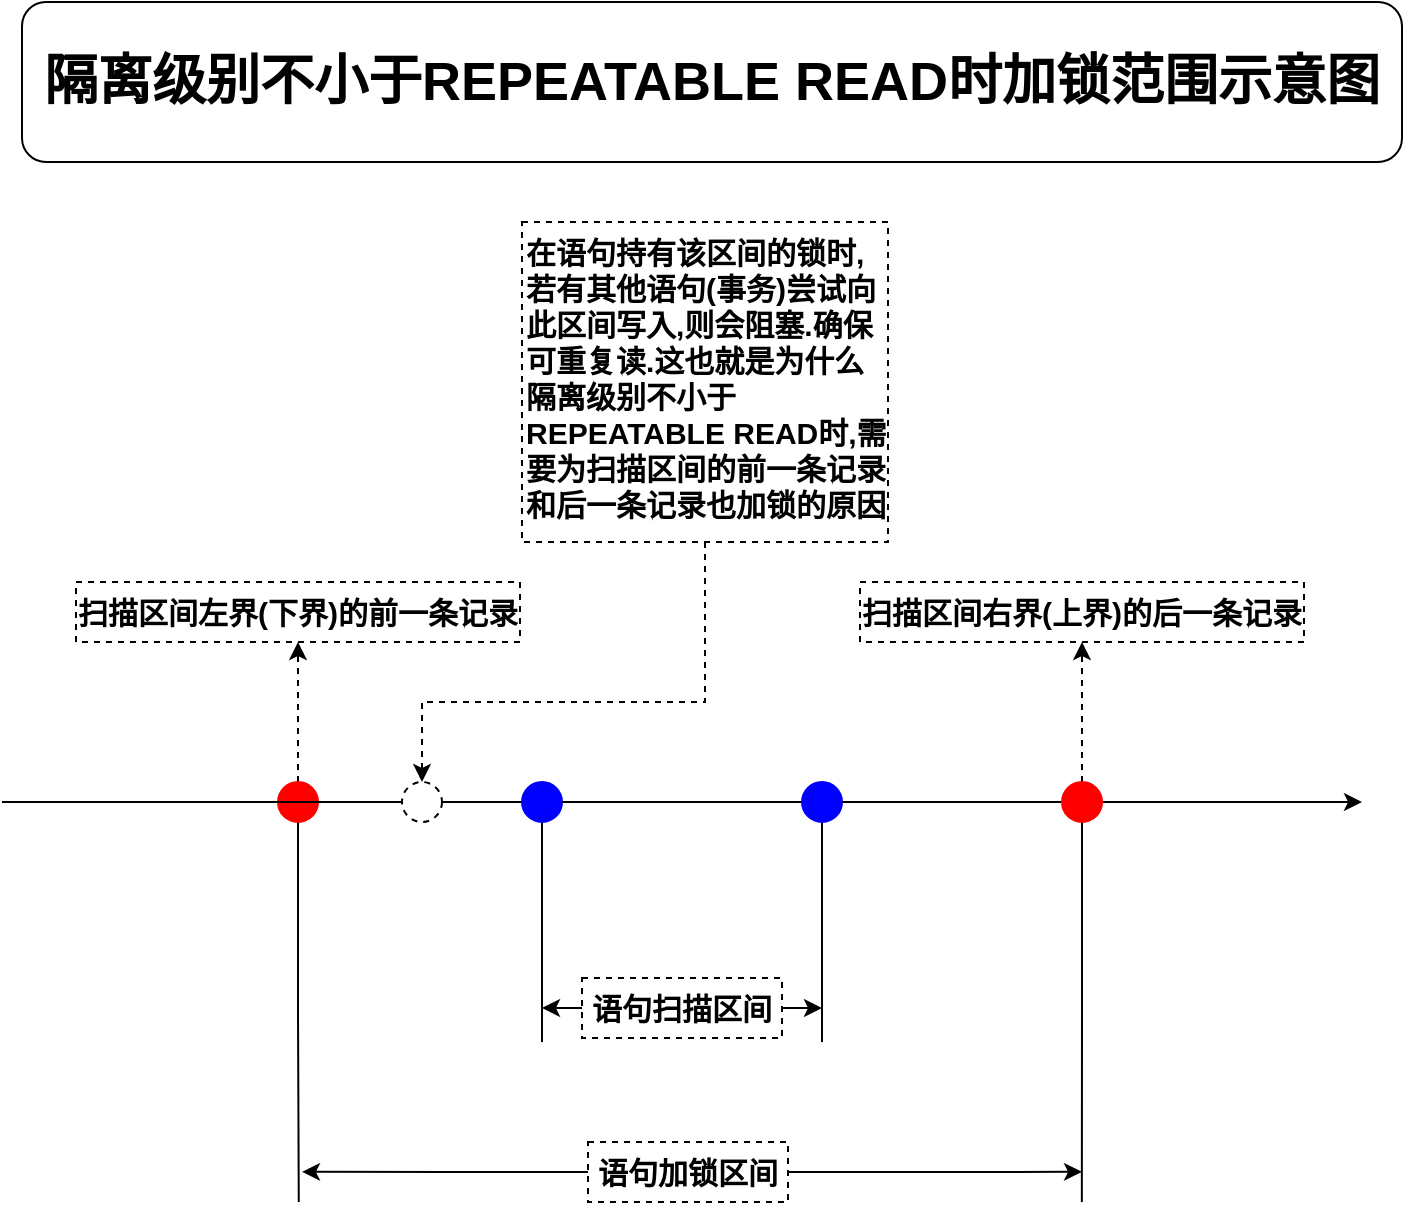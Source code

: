<mxfile version="28.2.5">
  <diagram name="第 1 页" id="u_O4KN_xzp6dqtS8PQk3">
    <mxGraphModel dx="1097" dy="702" grid="1" gridSize="10" guides="1" tooltips="1" connect="1" arrows="1" fold="1" page="1" pageScale="1" pageWidth="827" pageHeight="1169" math="0" shadow="0">
      <root>
        <mxCell id="0" />
        <mxCell id="1" parent="0" />
        <mxCell id="NvzZ5Zn5YVBldn51fMmf-1" value="隔离级别不小于REPEATABLE READ时加锁范围示意图" style="rounded=1;whiteSpace=wrap;html=1;fontSize=27;fontStyle=1" vertex="1" parent="1">
          <mxGeometry x="80" width="690" height="80" as="geometry" />
        </mxCell>
        <mxCell id="NvzZ5Zn5YVBldn51fMmf-2" value="" style="endArrow=classic;html=1;rounded=0;" edge="1" parent="1" source="NvzZ5Zn5YVBldn51fMmf-14">
          <mxGeometry width="50" height="50" relative="1" as="geometry">
            <mxPoint x="70" y="400" as="sourcePoint" />
            <mxPoint x="750" y="400" as="targetPoint" />
          </mxGeometry>
        </mxCell>
        <mxCell id="NvzZ5Zn5YVBldn51fMmf-5" value="" style="endArrow=none;html=1;rounded=0;endFill=0;" edge="1" parent="1" source="NvzZ5Zn5YVBldn51fMmf-30" target="NvzZ5Zn5YVBldn51fMmf-3">
          <mxGeometry width="50" height="50" relative="1" as="geometry">
            <mxPoint x="70" y="400" as="sourcePoint" />
            <mxPoint x="750" y="400" as="targetPoint" />
          </mxGeometry>
        </mxCell>
        <mxCell id="NvzZ5Zn5YVBldn51fMmf-9" style="edgeStyle=orthogonalEdgeStyle;rounded=0;orthogonalLoop=1;jettySize=auto;html=1;exitX=0.5;exitY=1;exitDx=0;exitDy=0;endArrow=none;endFill=0;" edge="1" parent="1" source="NvzZ5Zn5YVBldn51fMmf-3">
          <mxGeometry relative="1" as="geometry">
            <mxPoint x="340" y="520" as="targetPoint" />
          </mxGeometry>
        </mxCell>
        <mxCell id="NvzZ5Zn5YVBldn51fMmf-3" value="" style="ellipse;whiteSpace=wrap;html=1;aspect=fixed;fillColor=#0000FF;strokeColor=#0000FF;" vertex="1" parent="1">
          <mxGeometry x="330" y="390" width="20" height="20" as="geometry" />
        </mxCell>
        <mxCell id="NvzZ5Zn5YVBldn51fMmf-6" value="" style="endArrow=none;html=1;rounded=0;endFill=0;" edge="1" parent="1" source="NvzZ5Zn5YVBldn51fMmf-3" target="NvzZ5Zn5YVBldn51fMmf-4">
          <mxGeometry width="50" height="50" relative="1" as="geometry">
            <mxPoint x="270" y="400" as="sourcePoint" />
            <mxPoint x="750" y="400" as="targetPoint" />
          </mxGeometry>
        </mxCell>
        <mxCell id="NvzZ5Zn5YVBldn51fMmf-10" style="edgeStyle=orthogonalEdgeStyle;rounded=0;orthogonalLoop=1;jettySize=auto;html=1;exitX=0.5;exitY=1;exitDx=0;exitDy=0;endArrow=none;endFill=0;" edge="1" parent="1" source="NvzZ5Zn5YVBldn51fMmf-4">
          <mxGeometry relative="1" as="geometry">
            <mxPoint x="480" y="520" as="targetPoint" />
          </mxGeometry>
        </mxCell>
        <mxCell id="NvzZ5Zn5YVBldn51fMmf-4" value="" style="ellipse;whiteSpace=wrap;html=1;aspect=fixed;fillColor=#0000FF;strokeColor=#0000FF;" vertex="1" parent="1">
          <mxGeometry x="470" y="390" width="20" height="20" as="geometry" />
        </mxCell>
        <mxCell id="NvzZ5Zn5YVBldn51fMmf-19" style="edgeStyle=orthogonalEdgeStyle;rounded=0;orthogonalLoop=1;jettySize=auto;html=1;exitX=0;exitY=0.5;exitDx=0;exitDy=0;" edge="1" parent="1" source="NvzZ5Zn5YVBldn51fMmf-12">
          <mxGeometry relative="1" as="geometry">
            <mxPoint x="340" y="503.385" as="targetPoint" />
          </mxGeometry>
        </mxCell>
        <mxCell id="NvzZ5Zn5YVBldn51fMmf-20" style="edgeStyle=orthogonalEdgeStyle;rounded=0;orthogonalLoop=1;jettySize=auto;html=1;exitX=1;exitY=0.5;exitDx=0;exitDy=0;" edge="1" parent="1" source="NvzZ5Zn5YVBldn51fMmf-12">
          <mxGeometry relative="1" as="geometry">
            <mxPoint x="480.0" y="503.385" as="targetPoint" />
          </mxGeometry>
        </mxCell>
        <mxCell id="NvzZ5Zn5YVBldn51fMmf-12" value="语句扫描区间" style="rounded=0;whiteSpace=wrap;html=1;dashed=1;fontSize=15;fontStyle=1" vertex="1" parent="1">
          <mxGeometry x="360" y="488" width="100" height="30" as="geometry" />
        </mxCell>
        <mxCell id="NvzZ5Zn5YVBldn51fMmf-17" style="edgeStyle=orthogonalEdgeStyle;rounded=0;orthogonalLoop=1;jettySize=auto;html=1;exitX=0.5;exitY=1;exitDx=0;exitDy=0;endArrow=none;endFill=0;" edge="1" parent="1" source="NvzZ5Zn5YVBldn51fMmf-13">
          <mxGeometry relative="1" as="geometry">
            <mxPoint x="218.385" y="600" as="targetPoint" />
          </mxGeometry>
        </mxCell>
        <mxCell id="NvzZ5Zn5YVBldn51fMmf-26" style="edgeStyle=orthogonalEdgeStyle;rounded=0;orthogonalLoop=1;jettySize=auto;html=1;exitX=0.5;exitY=0;exitDx=0;exitDy=0;dashed=1;" edge="1" parent="1" source="NvzZ5Zn5YVBldn51fMmf-13" target="NvzZ5Zn5YVBldn51fMmf-25">
          <mxGeometry relative="1" as="geometry" />
        </mxCell>
        <mxCell id="NvzZ5Zn5YVBldn51fMmf-13" value="" style="ellipse;whiteSpace=wrap;html=1;aspect=fixed;fillColor=#FF0000;strokeColor=#FF0000;" vertex="1" parent="1">
          <mxGeometry x="208" y="390" width="20" height="20" as="geometry" />
        </mxCell>
        <mxCell id="NvzZ5Zn5YVBldn51fMmf-15" value="" style="endArrow=none;html=1;rounded=0;endFill=0;" edge="1" parent="1" source="NvzZ5Zn5YVBldn51fMmf-4" target="NvzZ5Zn5YVBldn51fMmf-14">
          <mxGeometry width="50" height="50" relative="1" as="geometry">
            <mxPoint x="490" y="400" as="sourcePoint" />
            <mxPoint x="750" y="400" as="targetPoint" />
          </mxGeometry>
        </mxCell>
        <mxCell id="NvzZ5Zn5YVBldn51fMmf-18" style="edgeStyle=orthogonalEdgeStyle;rounded=0;orthogonalLoop=1;jettySize=auto;html=1;exitX=0.5;exitY=1;exitDx=0;exitDy=0;endArrow=none;endFill=0;" edge="1" parent="1" source="NvzZ5Zn5YVBldn51fMmf-14">
          <mxGeometry relative="1" as="geometry">
            <mxPoint x="609.923" y="600" as="targetPoint" />
          </mxGeometry>
        </mxCell>
        <mxCell id="NvzZ5Zn5YVBldn51fMmf-28" style="edgeStyle=orthogonalEdgeStyle;rounded=0;orthogonalLoop=1;jettySize=auto;html=1;exitX=0.5;exitY=0;exitDx=0;exitDy=0;dashed=1;" edge="1" parent="1" source="NvzZ5Zn5YVBldn51fMmf-14" target="NvzZ5Zn5YVBldn51fMmf-27">
          <mxGeometry relative="1" as="geometry" />
        </mxCell>
        <mxCell id="NvzZ5Zn5YVBldn51fMmf-14" value="" style="ellipse;whiteSpace=wrap;html=1;aspect=fixed;fillColor=#FF0000;strokeColor=#FF0000;" vertex="1" parent="1">
          <mxGeometry x="600" y="390" width="20" height="20" as="geometry" />
        </mxCell>
        <mxCell id="NvzZ5Zn5YVBldn51fMmf-22" style="edgeStyle=orthogonalEdgeStyle;rounded=0;orthogonalLoop=1;jettySize=auto;html=1;exitX=1;exitY=0.5;exitDx=0;exitDy=0;" edge="1" parent="1" source="NvzZ5Zn5YVBldn51fMmf-21">
          <mxGeometry relative="1" as="geometry">
            <mxPoint x="610.0" y="584.923" as="targetPoint" />
          </mxGeometry>
        </mxCell>
        <mxCell id="NvzZ5Zn5YVBldn51fMmf-23" style="edgeStyle=orthogonalEdgeStyle;rounded=0;orthogonalLoop=1;jettySize=auto;html=1;exitX=0;exitY=0.5;exitDx=0;exitDy=0;" edge="1" parent="1" source="NvzZ5Zn5YVBldn51fMmf-21">
          <mxGeometry relative="1" as="geometry">
            <mxPoint x="220" y="584.923" as="targetPoint" />
          </mxGeometry>
        </mxCell>
        <mxCell id="NvzZ5Zn5YVBldn51fMmf-21" value="语句加锁区间" style="rounded=0;whiteSpace=wrap;html=1;dashed=1;fontSize=15;fontStyle=1" vertex="1" parent="1">
          <mxGeometry x="363" y="570" width="100" height="30" as="geometry" />
        </mxCell>
        <mxCell id="NvzZ5Zn5YVBldn51fMmf-25" value="扫描区间左界(下界)的前一条记录" style="rounded=0;whiteSpace=wrap;html=1;dashed=1;fontSize=15;fontStyle=1" vertex="1" parent="1">
          <mxGeometry x="107" y="290" width="222" height="30" as="geometry" />
        </mxCell>
        <mxCell id="NvzZ5Zn5YVBldn51fMmf-27" value="扫描区间右界(上界)的后一条记录" style="rounded=0;whiteSpace=wrap;html=1;dashed=1;fontSize=15;fontStyle=1" vertex="1" parent="1">
          <mxGeometry x="499" y="290" width="222" height="30" as="geometry" />
        </mxCell>
        <mxCell id="NvzZ5Zn5YVBldn51fMmf-31" value="" style="endArrow=none;html=1;rounded=0;endFill=0;" edge="1" parent="1" target="NvzZ5Zn5YVBldn51fMmf-30">
          <mxGeometry width="50" height="50" relative="1" as="geometry">
            <mxPoint x="70" y="400" as="sourcePoint" />
            <mxPoint x="330" y="400" as="targetPoint" />
          </mxGeometry>
        </mxCell>
        <mxCell id="NvzZ5Zn5YVBldn51fMmf-30" value="" style="ellipse;whiteSpace=wrap;html=1;aspect=fixed;dashed=1;" vertex="1" parent="1">
          <mxGeometry x="270" y="390" width="20" height="20" as="geometry" />
        </mxCell>
        <mxCell id="NvzZ5Zn5YVBldn51fMmf-34" style="edgeStyle=orthogonalEdgeStyle;rounded=0;orthogonalLoop=1;jettySize=auto;html=1;exitX=0.5;exitY=1;exitDx=0;exitDy=0;entryX=0.5;entryY=0;entryDx=0;entryDy=0;dashed=1;" edge="1" parent="1" source="NvzZ5Zn5YVBldn51fMmf-32" target="NvzZ5Zn5YVBldn51fMmf-30">
          <mxGeometry relative="1" as="geometry">
            <Array as="points">
              <mxPoint x="422" y="350" />
              <mxPoint x="280" y="350" />
            </Array>
          </mxGeometry>
        </mxCell>
        <mxCell id="NvzZ5Zn5YVBldn51fMmf-32" value="&lt;font&gt;在语句持有该区间的锁时,若有其他语句(事务)尝试向此区间写入,则会阻塞.确保可重复读.这也就是为什么&lt;span style=&quot;text-align: center;&quot;&gt;隔离级别不小于REPEATABLE READ时,需要为扫描区间的前一条记录和后一条记录也加锁的原因&lt;/span&gt;&lt;/font&gt;" style="rounded=0;whiteSpace=wrap;html=1;dashed=1;fontSize=15;fontStyle=1;align=left;verticalAlign=top;" vertex="1" parent="1">
          <mxGeometry x="330" y="110" width="183" height="160" as="geometry" />
        </mxCell>
      </root>
    </mxGraphModel>
  </diagram>
</mxfile>
